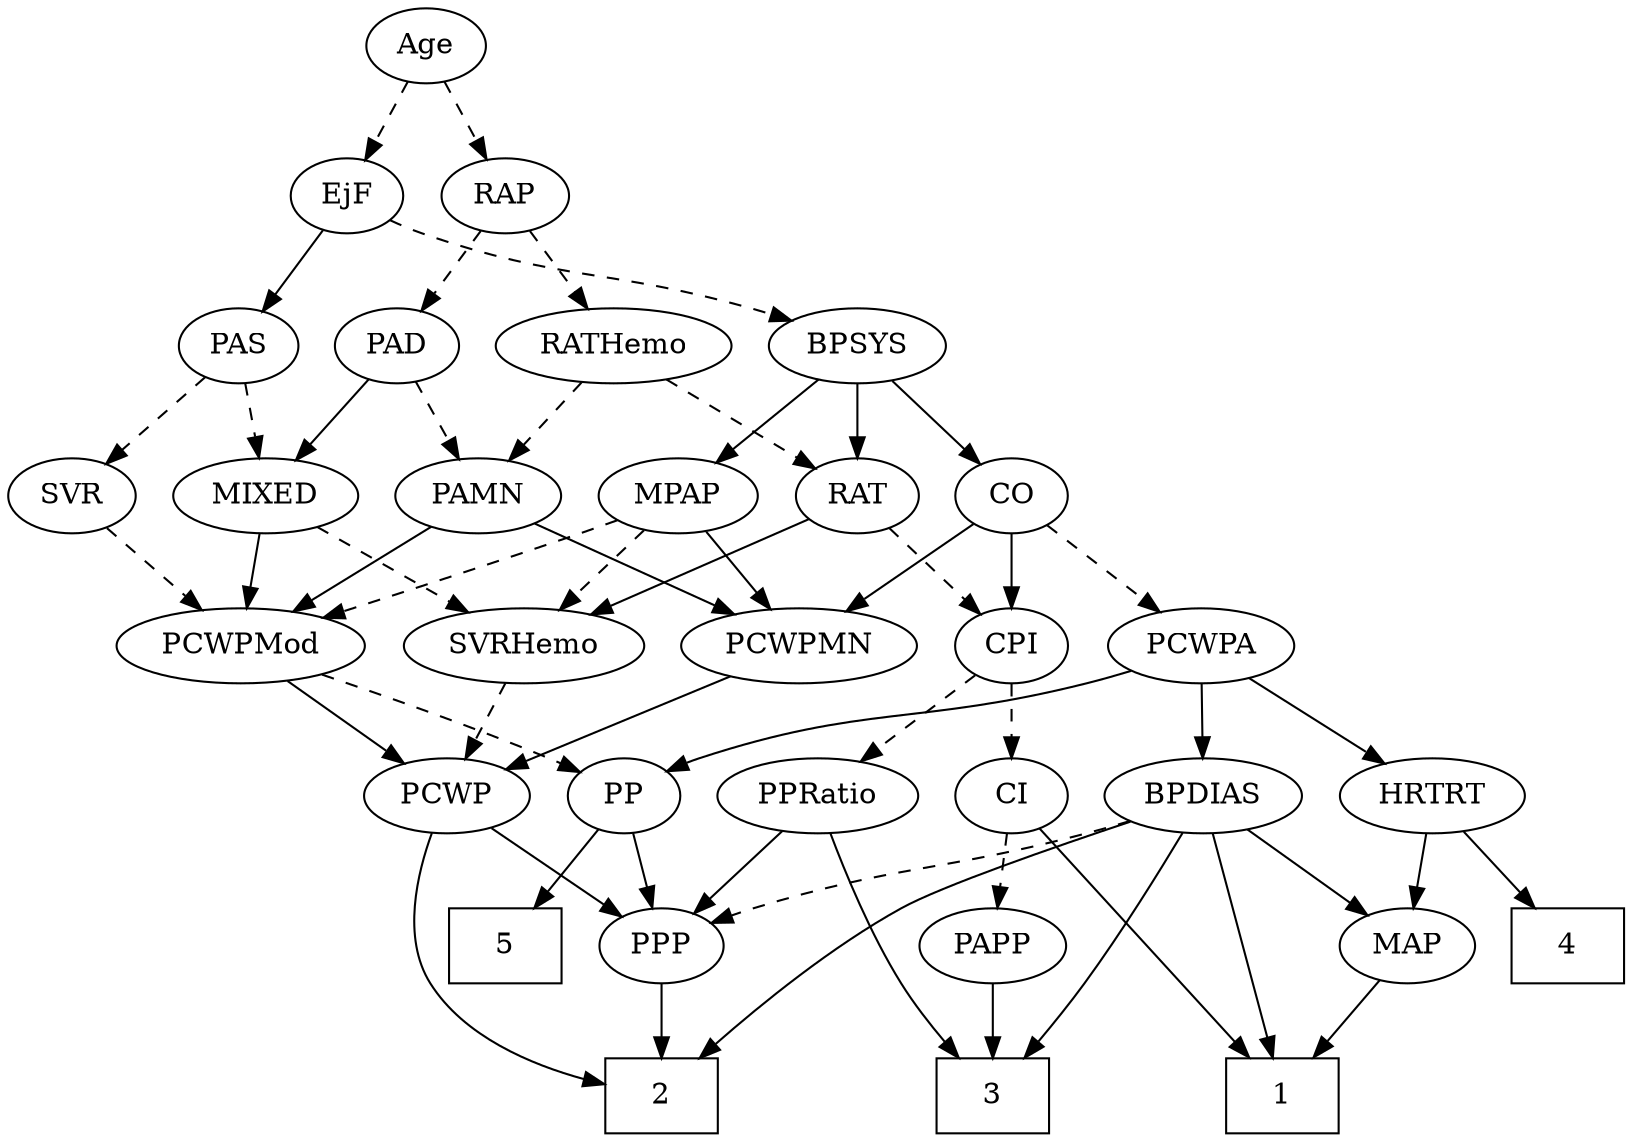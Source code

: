 strict digraph {
	graph [bb="0,0,733.95,540"];
	node [label="\N"];
	1	[height=0.5,
		pos="571.95,18",
		shape=box,
		width=0.75];
	2	[height=0.5,
		pos="282.95,18",
		shape=box,
		width=0.75];
	3	[height=0.5,
		pos="435.95,18",
		shape=box,
		width=0.75];
	4	[height=0.5,
		pos="706.95,90",
		shape=box,
		width=0.75];
	5	[height=0.5,
		pos="210.95,90",
		shape=box,
		width=0.75];
	Age	[height=0.5,
		pos="187.95,522",
		width=0.75];
	EjF	[height=0.5,
		pos="151.95,450",
		width=0.75];
	Age -> EjF	[pos="e,160.25,467.15 179.6,504.76 175.24,496.28 169.8,485.71 164.91,476.2",
		style=dashed];
	RAP	[height=0.5,
		pos="224.95,450",
		width=0.77632];
	Age -> RAP	[pos="e,216.41,467.15 196.53,504.76 201.01,496.28 206.6,485.71 211.63,476.2",
		style=dashed];
	BPSYS	[height=0.5,
		pos="377.95,378",
		width=1.0471];
	EjF -> BPSYS	[pos="e,349.27,389.89 172.98,438.23 177.82,435.99 183,433.77 187.95,432 249.65,409.9 268.28,415.17 330.95,396 333.84,395.11 336.82,394.16 \
339.8,393.16",
		style=dashed];
	PAS	[height=0.5,
		pos="102.95,378",
		width=0.75];
	EjF -> PAS	[pos="e,113.79,394.49 141.07,433.46 134.79,424.49 126.76,413.02 119.69,402.92",
		style=solid];
	PAD	[height=0.5,
		pos="176.95,378",
		width=0.79437];
	RAP -> PAD	[pos="e,187.8,394.82 214.06,433.12 207.98,424.26 200.29,413.04 193.48,403.12",
		style=dashed];
	RATHemo	[height=0.5,
		pos="272.95,378",
		width=1.3721];
	RAP -> RATHemo	[pos="e,261.43,395.8 235.84,433.12 241.68,424.59 249.03,413.89 255.63,404.25",
		style=dashed];
	MIXED	[height=0.5,
		pos="113.95,306",
		width=1.1193];
	PCWPMod	[height=0.5,
		pos="113.95,234",
		width=1.4443];
	MIXED -> PCWPMod	[pos="e,113.95,252.1 113.95,287.7 113.95,279.98 113.95,270.71 113.95,262.11",
		style=solid];
	SVRHemo	[height=0.5,
		pos="233.95,234",
		width=1.3902];
	MIXED -> SVRHemo	[pos="e,208.93,249.59 137.37,291.34 155.23,280.92 180.09,266.42 200.11,254.74",
		style=dashed];
	MPAP	[height=0.5,
		pos="297.95,306",
		width=0.97491];
	MPAP -> PCWPMod	[pos="e,147.92,247.79 270.5,294.36 265.02,292.25 259.3,290.05 253.95,288 221.59,275.63 184.98,261.77 157.31,251.33",
		style=dashed];
	PCWPMN	[height=0.5,
		pos="351.95,234",
		width=1.3902];
	MPAP -> PCWPMN	[pos="e,338.99,251.8 310.2,289.12 316.84,280.51 325.2,269.67 332.7,259.96",
		style=solid];
	MPAP -> SVRHemo	[pos="e,249,251.47 283.74,289.46 275.53,280.48 265.01,268.98 255.77,258.87",
		style=dashed];
	BPSYS -> MPAP	[pos="e,315,321.92 360.59,361.81 349.51,352.11 334.97,339.39 322.68,328.64",
		style=solid];
	CO	[height=0.5,
		pos="449.95,306",
		width=0.75];
	BPSYS -> CO	[pos="e,435,321.54 393.93,361.46 403.89,351.78 416.85,339.17 427.8,328.53",
		style=solid];
	RAT	[height=0.5,
		pos="377.95,306",
		width=0.75827];
	BPSYS -> RAT	[pos="e,377.95,324.1 377.95,359.7 377.95,351.98 377.95,342.71 377.95,334.11",
		style=solid];
	PAD -> MIXED	[pos="e,128.47,323.13 163.28,361.81 155.09,352.71 144.5,340.95 135.23,330.65",
		style=solid];
	PAMN	[height=0.5,
		pos="208.95,306",
		width=1.011];
	PAD -> PAMN	[pos="e,201.2,323.96 184.53,360.41 188.26,352.25 192.85,342.22 197.03,333.07",
		style=dashed];
	CPI	[height=0.5,
		pos="446.95,234",
		width=0.75];
	CO -> CPI	[pos="e,447.68,252.1 449.21,287.7 448.88,279.98 448.48,270.71 448.11,262.11",
		style=solid];
	PCWPA	[height=0.5,
		pos="533.95,234",
		width=1.1555];
	CO -> PCWPA	[pos="e,515.46,250.41 466.14,291.5 477.83,281.76 493.87,268.4 507.41,257.11",
		style=dashed];
	CO -> PCWPMN	[pos="e,373.57,250.45 431.97,292.16 417.95,282.14 398.17,268.02 381.78,256.31",
		style=solid];
	PAS -> MIXED	[pos="e,111.23,324.28 105.61,360.05 106.82,352.35 108.29,343.03 109.65,334.36",
		style=dashed];
	SVR	[height=0.5,
		pos="27.948,306",
		width=0.77632];
	PAS -> SVR	[pos="e,43.102,321.14 87.77,362.83 77.096,352.87 62.628,339.37 50.594,328.14",
		style=dashed];
	PAMN -> PCWPMod	[pos="e,135.26,250.7 189.26,290.5 176.09,280.79 158.5,267.83 143.64,256.88",
		style=solid];
	PAMN -> PCWPMN	[pos="e,323.4,248.98 233.86,292.81 256.09,281.92 288.98,265.83 314.4,253.38",
		style=solid];
	RATHemo -> PAMN	[pos="e,223.27,322.67 258.1,360.76 249.83,351.71 239.38,340.29 230.25,330.3",
		style=dashed];
	RATHemo -> RAT	[pos="e,359.41,319.36 295.73,361.81 311.96,350.99 333.84,336.4 350.95,325",
		style=dashed];
	PPRatio	[height=0.5,
		pos="361.95,162",
		width=1.1013];
	CPI -> PPRatio	[pos="e,380.35,178.16 430.56,219.5 418.54,209.61 401.98,195.96 388.13,184.56",
		style=dashed];
	CI	[height=0.5,
		pos="446.95,162",
		width=0.75];
	CPI -> CI	[pos="e,446.95,180.1 446.95,215.7 446.95,207.98 446.95,198.71 446.95,190.11",
		style=dashed];
	RAT -> CPI	[pos="e,432.67,249.49 392.24,290.5 401.87,280.73 414.72,267.69 425.56,256.7",
		style=dashed];
	RAT -> SVRHemo	[pos="e,262.49,248.87 356.7,294.67 334.38,283.82 298.81,266.53 271.69,253.35",
		style=solid];
	SVR -> PCWPMod	[pos="e,94.406,250.91 44.529,291.5 56.443,281.81 72.775,268.51 86.605,257.26",
		style=dashed];
	PP	[height=0.5,
		pos="276.95,162",
		width=0.75];
	PCWPMod -> PP	[pos="e,255.7,173.23 146.49,219.9 172.25,209.41 209.07,194.17 240.95,180 242.75,179.2 244.59,178.37 246.45,177.52",
		style=dashed];
	PCWP	[height=0.5,
		pos="196.95,162",
		width=0.97491];
	PCWPMod -> PCWP	[pos="e,179.32,177.86 132.78,217.12 144.24,207.45 159.02,194.99 171.51,184.46",
		style=solid];
	BPDIAS	[height=0.5,
		pos="533.95,162",
		width=1.1735];
	PCWPA -> BPDIAS	[pos="e,533.95,180.1 533.95,215.7 533.95,207.98 533.95,198.71 533.95,190.11",
		style=solid];
	PCWPA -> PP	[pos="e,297.55,173.73 502.83,222.01 496.3,219.88 489.43,217.76 482.95,216 408.42,195.76 386.14,204.66 312.95,180 311.03,179.35 309.08,\
178.63 307.14,177.87",
		style=solid];
	HRTRT	[height=0.5,
		pos="633.95,162",
		width=1.1013];
	PCWPA -> HRTRT	[pos="e,613.11,177.58 555.15,218.15 569.57,208.06 588.83,194.58 604.7,183.47",
		style=solid];
	PCWPMN -> PCWP	[pos="e,222.63,174.6 322.06,219.5 296.25,207.85 258.94,190.99 231.78,178.73",
		style=solid];
	SVRHemo -> PCWP	[pos="e,205.82,179.79 224.99,216.05 220.67,207.89 215.4,197.91 210.6,188.82",
		style=dashed];
	BPDIAS -> 1	[pos="e,567.35,36.189 538.53,143.87 545.04,119.56 557.01,74.819 564.72,46.013",
		style=solid];
	BPDIAS -> 2	[pos="e,301.08,36.347 502.02,150.11 467.13,137.98 413.69,118.68 394.95,108 362.85,89.714 330.24,62.633 308.55,43.15",
		style=solid];
	BPDIAS -> 3	[pos="e,450.01,36.372 523.87,144.31 512.8,126.2 494.29,96.595 476.95,72 470.45,62.777 462.98,52.934 456.23,44.265",
		style=solid];
	MAP	[height=0.5,
		pos="630.95,90",
		width=0.84854];
	BPDIAS -> MAP	[pos="e,612.37,104.4 554.52,146.15 568.97,135.73 588.44,121.67 604.11,110.36",
		style=solid];
	PPP	[height=0.5,
		pos="282.95,90",
		width=0.75];
	BPDIAS -> PPP	[pos="e,304.82,100.88 502.27,149.9 495.9,147.82 489.24,145.76 482.95,144 413.16,124.52 393,129.96 323.95,108 320.79,107 317.54,105.85 \
314.31,104.64",
		style=dashed];
	MAP -> 1	[pos="e,586.66,36.461 617.85,73.465 610.64,64.906 601.51,54.069 593.29,44.32",
		style=solid];
	PP -> 5	[pos="e,227.01,108.04 262.95,146.15 254.57,137.26 243.7,125.74 234.07,115.53",
		style=solid];
	PP -> PPP	[pos="e,281.48,108.1 278.43,143.7 279.09,135.98 279.89,126.71 280.62,118.11",
		style=solid];
	PPP -> 2	[pos="e,282.95,36.104 282.95,71.697 282.95,63.983 282.95,54.712 282.95,46.112",
		style=solid];
	PPRatio -> 3	[pos="e,420.47,36.206 366.59,143.93 371.98,125.51 381.83,95.63 394.95,72 400.28,62.388 407.27,52.651 413.95,44.19",
		style=solid];
	PPRatio -> PPP	[pos="e,298.56,104.83 344.41,145.46 333.15,135.49 318.4,122.41 306.17,111.58",
		style=solid];
	PCWP -> 2	[pos="e,255.75,23.922 185.92,144.73 174.7,125.93 160.81,94.694 174.95,72 190.38,47.229 221.15,33.709 245.91,26.537",
		style=solid];
	PCWP -> PPP	[pos="e,266.48,104.4 215.19,146.15 227.76,135.92 244.62,122.19 258.38,111",
		style=solid];
	CI -> 1	[pos="e,556.66,36.365 460.09,146.07 481.4,121.86 523.74,73.761 549.78,44.182",
		style=solid];
	PAPP	[height=0.5,
		pos="435.95,90",
		width=0.88464];
	CI -> PAPP	[pos="e,438.66,108.28 444.28,144.05 443.07,136.35 441.61,127.03 440.25,118.36",
		style=dashed];
	PAPP -> 3	[pos="e,435.95,36.104 435.95,71.697 435.95,63.983 435.95,54.712 435.95,46.112",
		style=solid];
	HRTRT -> 4	[pos="e,689,108.21 650.15,145.46 659.41,136.58 671.23,125.25 681.68,115.23",
		style=solid];
	HRTRT -> MAP	[pos="e,631.68,108.1 633.21,143.7 632.88,135.98 632.48,126.71 632.11,118.11",
		style=solid];
}

